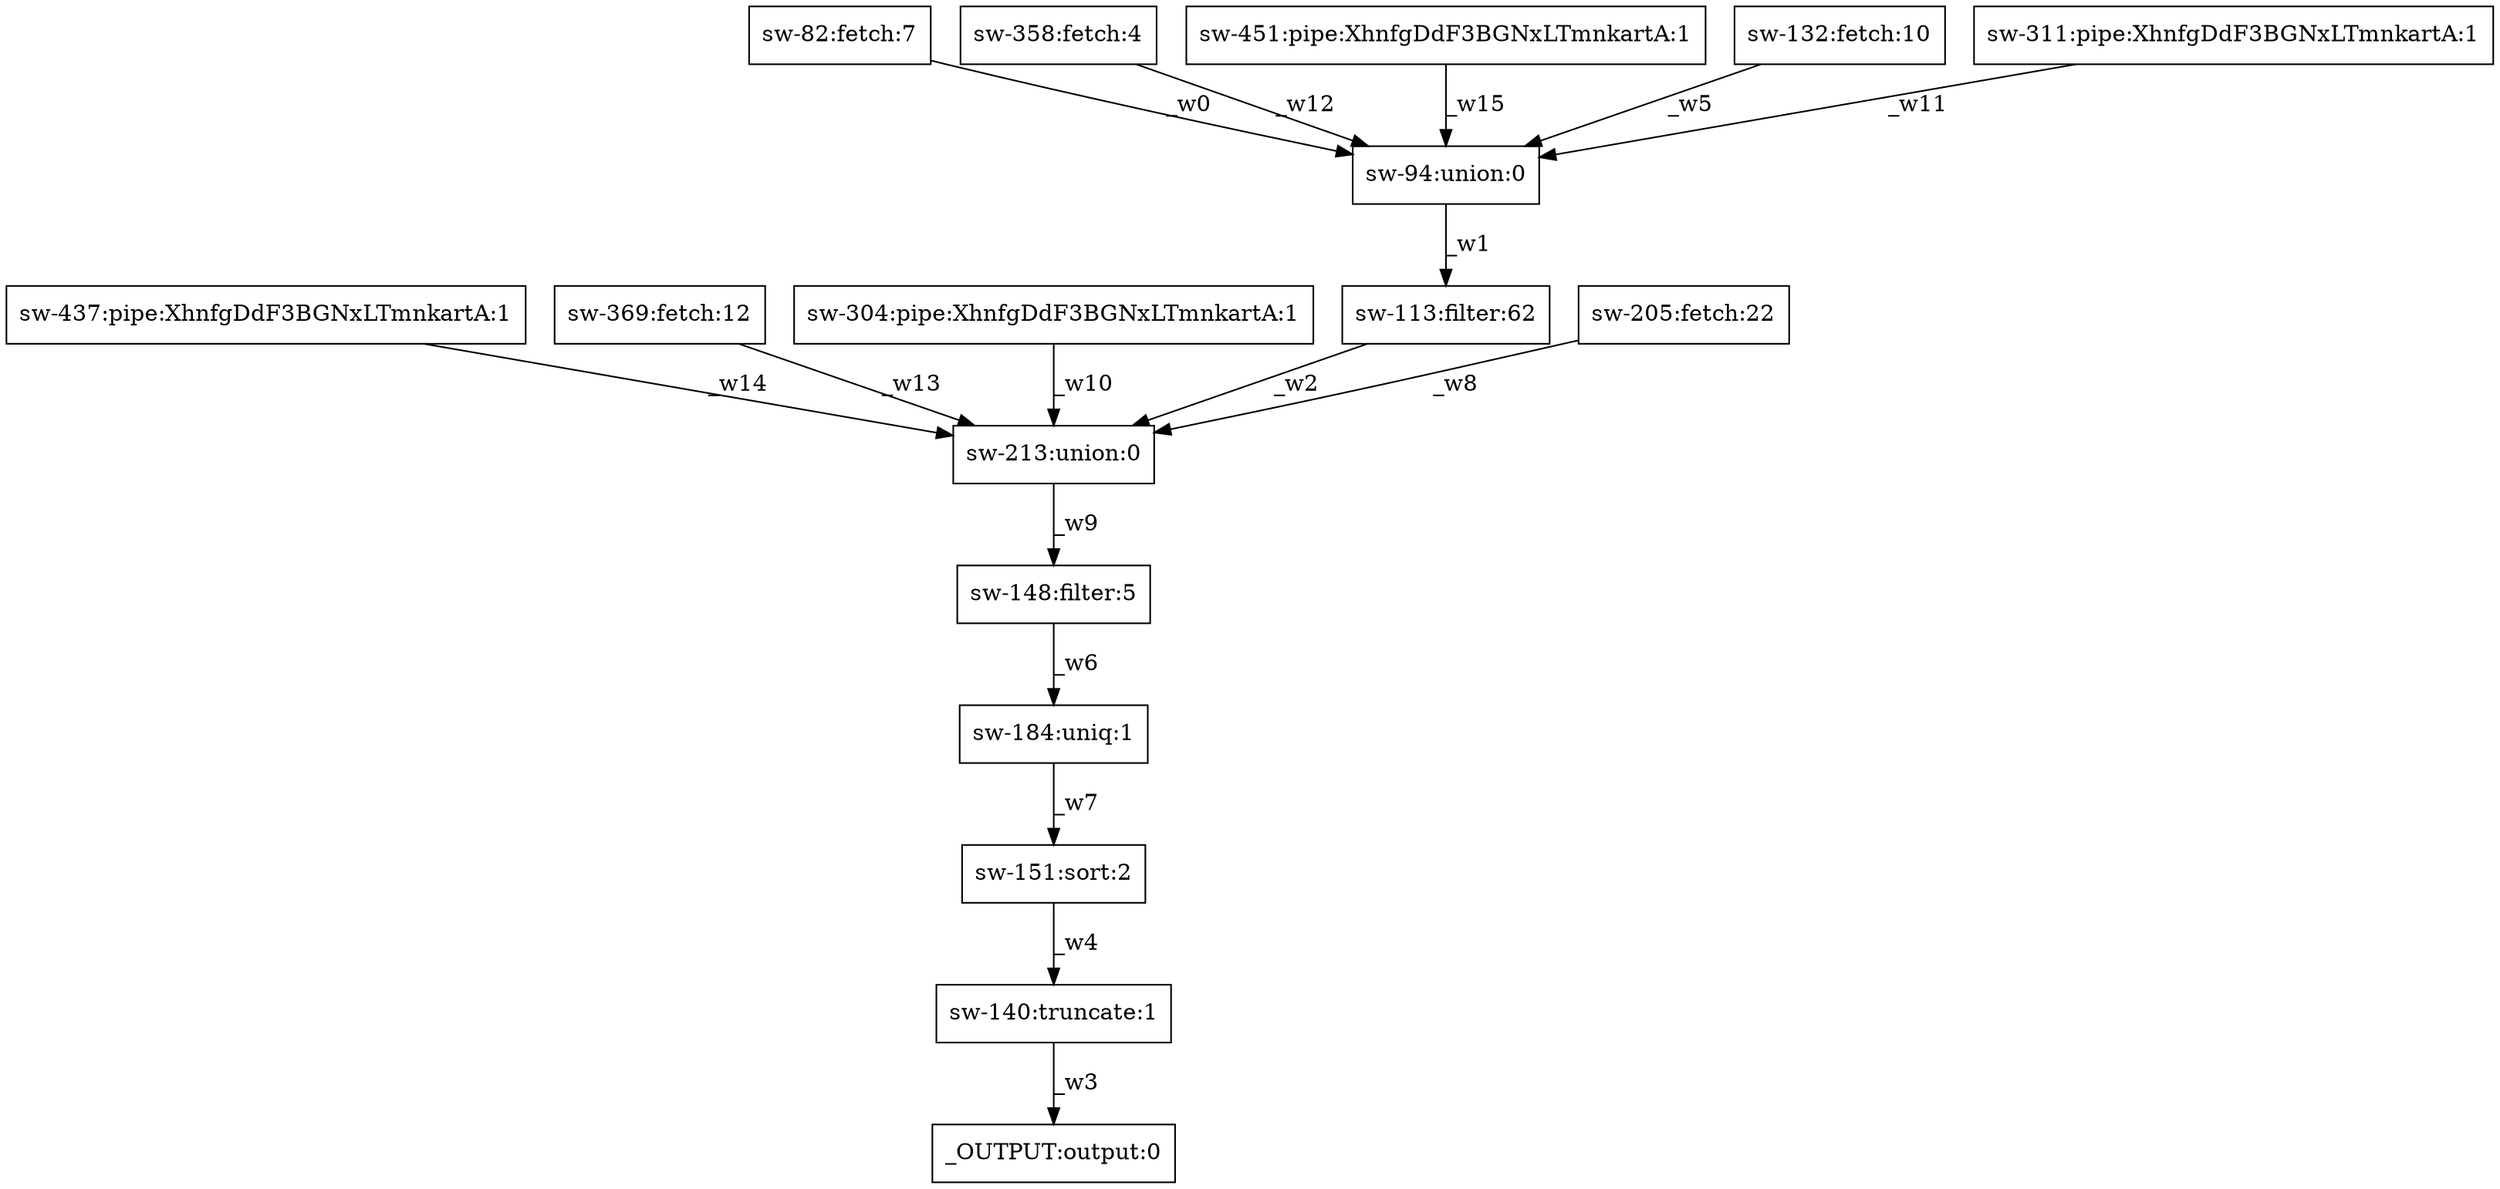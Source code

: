 digraph test1 { node [shape=box] "sw-437" [label="sw-437:pipe:XhnfgDdF3BGNxLTmnkartA:1"];"_OUTPUT" [label="_OUTPUT:output:0"];"sw-369" [label="sw-369:fetch:12"];"sw-151" [label="sw-151:sort:2"];"sw-304" [label="sw-304:pipe:XhnfgDdF3BGNxLTmnkartA:1"];"sw-213" [label="sw-213:union:0"];"sw-82" [label="sw-82:fetch:7"];"sw-148" [label="sw-148:filter:5"];"sw-140" [label="sw-140:truncate:1"];"sw-358" [label="sw-358:fetch:4"];"sw-184" [label="sw-184:uniq:1"];"sw-451" [label="sw-451:pipe:XhnfgDdF3BGNxLTmnkartA:1"];"sw-132" [label="sw-132:fetch:10"];"sw-94" [label="sw-94:union:0"];"sw-113" [label="sw-113:filter:62"];"sw-311" [label="sw-311:pipe:XhnfgDdF3BGNxLTmnkartA:1"];"sw-205" [label="sw-205:fetch:22"];"sw-82" -> "sw-94" [label="_w0"];"sw-94" -> "sw-113" [label="_w1"];"sw-113" -> "sw-213" [label="_w2"];"sw-140" -> "_OUTPUT" [label="_w3"];"sw-151" -> "sw-140" [label="_w4"];"sw-132" -> "sw-94" [label="_w5"];"sw-148" -> "sw-184" [label="_w6"];"sw-184" -> "sw-151" [label="_w7"];"sw-205" -> "sw-213" [label="_w8"];"sw-213" -> "sw-148" [label="_w9"];"sw-304" -> "sw-213" [label="_w10"];"sw-311" -> "sw-94" [label="_w11"];"sw-358" -> "sw-94" [label="_w12"];"sw-369" -> "sw-213" [label="_w13"];"sw-437" -> "sw-213" [label="_w14"];"sw-451" -> "sw-94" [label="_w15"];}